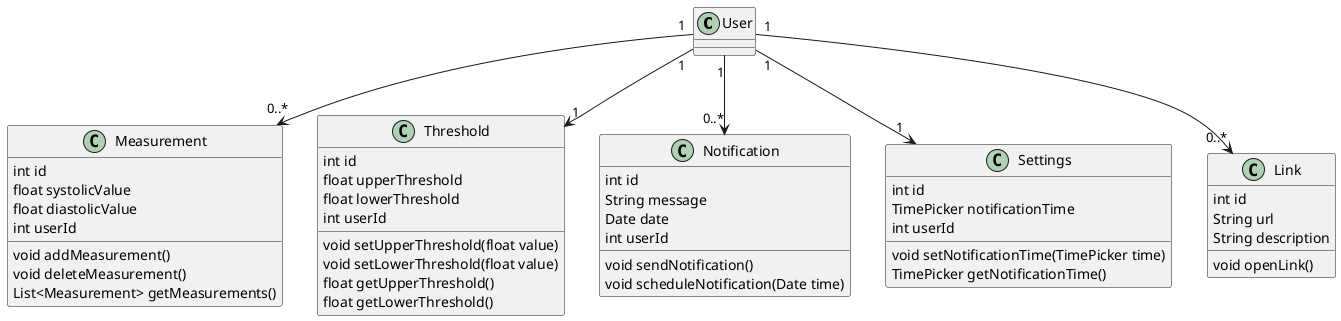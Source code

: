@startuml
class User {

}

class Measurement {
  int id
  float systolicValue
  float diastolicValue
  int userId
  void addMeasurement()
  void deleteMeasurement()
  List<Measurement> getMeasurements()
}

class Threshold {
  int id
  float upperThreshold
  float lowerThreshold
  int userId
  void setUpperThreshold(float value)
  void setLowerThreshold(float value)
  float getUpperThreshold()
  float getLowerThreshold()
}

class Notification {
  int id
  String message
  Date date
  int userId
  void sendNotification()
  void scheduleNotification(Date time)
}

class Settings {
  int id
  TimePicker notificationTime
  int userId
  void setNotificationTime(TimePicker time)
  TimePicker getNotificationTime()
}

class Link {
  int id
  String url
  String description
  void openLink()
}

User "1" --> "0..*" Measurement
User "1" --> "1" Threshold
User "1" --> "0..*" Notification
User "1" --> "1" Settings
User "1" --> "0..*" Link
@enduml
